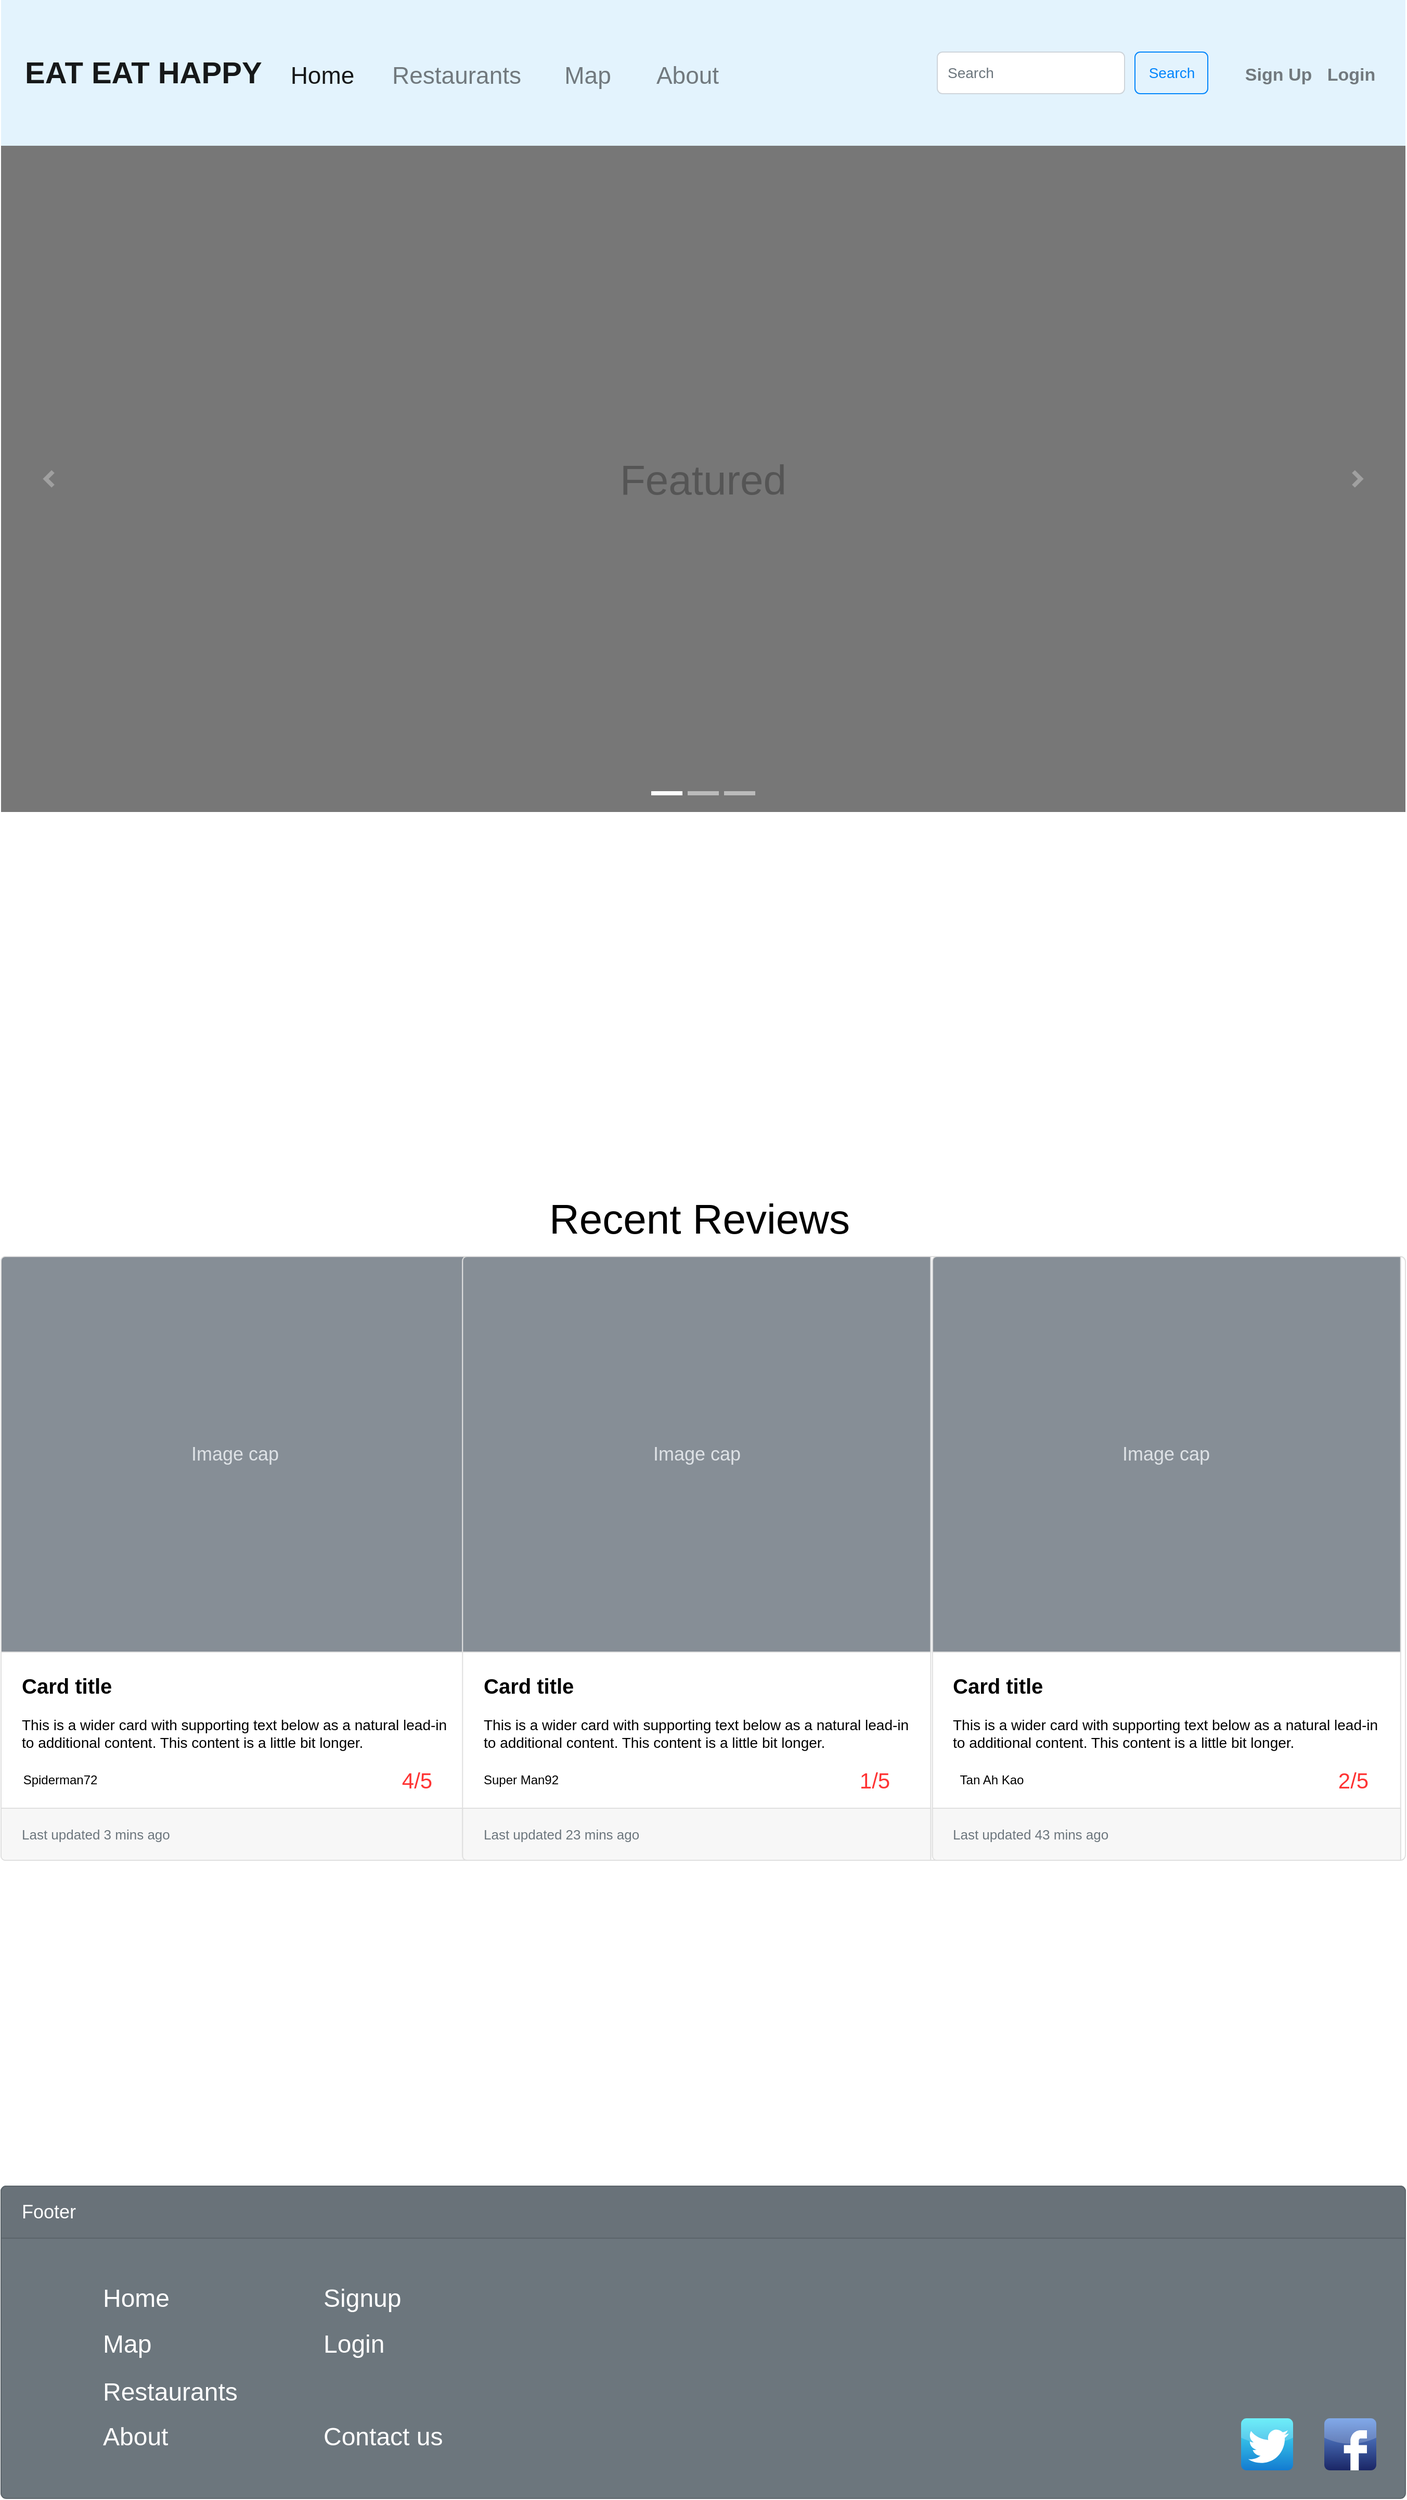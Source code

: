 <mxfile version="13.10.4" type="device"><diagram name="Page-1" id="c9db0220-8083-56f3-ca83-edcdcd058819"><mxGraphModel dx="1422" dy="794" grid="1" gridSize="20" guides="1" tooltips="1" connect="1" arrows="1" fold="1" page="1" pageScale="1.5" pageWidth="900" pageHeight="1600" background="#ffffff" math="0" shadow="0"><root><mxCell id="0" style=";html=1;"/><mxCell id="1" style=";html=1;" parent="0"/><mxCell id="85WpwkJEKQ2H6c67E8x_-10" value="Featured" style="html=1;shadow=0;dashed=0;strokeColor=none;strokeWidth=1;fillColor=#777777;fontColor=#555555;whiteSpace=wrap;align=center;verticalAlign=middle;fontStyle=0;fontSize=40;" parent="1" vertex="1"><mxGeometry y="140" width="1350" height="640" as="geometry"/></mxCell><mxCell id="85WpwkJEKQ2H6c67E8x_-11" value="" style="html=1;verticalLabelPosition=bottom;labelBackgroundColor=#ffffff;verticalAlign=top;shadow=0;dashed=0;strokeWidth=4;shape=mxgraph.ios7.misc.more;strokeColor=#a0a0a0;" parent="85WpwkJEKQ2H6c67E8x_-10" vertex="1"><mxGeometry x="1" y="0.5" width="7" height="14" relative="1" as="geometry"><mxPoint x="-50" y="-7" as="offset"/></mxGeometry></mxCell><mxCell id="85WpwkJEKQ2H6c67E8x_-12" value="" style="flipH=1;html=1;verticalLabelPosition=bottom;labelBackgroundColor=#ffffff;verticalAlign=top;shadow=0;dashed=0;strokeWidth=4;shape=mxgraph.ios7.misc.more;strokeColor=#a0a0a0;" parent="85WpwkJEKQ2H6c67E8x_-10" vertex="1"><mxGeometry y="0.5" width="7" height="14" relative="1" as="geometry"><mxPoint x="43" y="-7" as="offset"/></mxGeometry></mxCell><mxCell id="85WpwkJEKQ2H6c67E8x_-13" value="" style="html=1;shadow=0;strokeColor=none;fillColor=#ffffff;" parent="85WpwkJEKQ2H6c67E8x_-10" vertex="1"><mxGeometry x="0.5" y="1" width="30" height="4" relative="1" as="geometry"><mxPoint x="-50" y="-20" as="offset"/></mxGeometry></mxCell><mxCell id="85WpwkJEKQ2H6c67E8x_-14" value="" style="html=1;shadow=0;strokeColor=none;fillColor=#BBBBBB;" parent="85WpwkJEKQ2H6c67E8x_-10" vertex="1"><mxGeometry x="0.5" y="1" width="30" height="4" relative="1" as="geometry"><mxPoint x="-15" y="-20" as="offset"/></mxGeometry></mxCell><mxCell id="85WpwkJEKQ2H6c67E8x_-15" value="" style="html=1;shadow=0;strokeColor=none;fillColor=#BBBBBB;" parent="85WpwkJEKQ2H6c67E8x_-10" vertex="1"><mxGeometry x="0.5" y="1" width="30" height="4" relative="1" as="geometry"><mxPoint x="20" y="-20" as="offset"/></mxGeometry></mxCell><mxCell id="85WpwkJEKQ2H6c67E8x_-16" value="&lt;font style=&quot;font-size: 29px&quot;&gt;&lt;b&gt;&amp;nbsp;EAT EAT HAPPY&lt;/b&gt;&lt;/font&gt;" style="html=1;shadow=0;dashed=0;fillColor=#E3F3FD;strokeColor=none;fontSize=16;fontColor=#161819;align=left;spacing=15;" parent="1" vertex="1"><mxGeometry width="1350" height="140" as="geometry"/></mxCell><mxCell id="85WpwkJEKQ2H6c67E8x_-17" value="Home" style="fillColor=none;strokeColor=none;fontSize=23;fontColor=#161819;align=center;" parent="85WpwkJEKQ2H6c67E8x_-16" vertex="1"><mxGeometry width="70" height="40" relative="1" as="geometry"><mxPoint x="274" y="50" as="offset"/></mxGeometry></mxCell><mxCell id="85WpwkJEKQ2H6c67E8x_-18" value="Restaurants" style="fillColor=none;strokeColor=none;fontSize=23;fontColor=#71797E;align=center;" parent="85WpwkJEKQ2H6c67E8x_-16" vertex="1"><mxGeometry width="70" height="40" relative="1" as="geometry"><mxPoint x="403" y="50" as="offset"/></mxGeometry></mxCell><mxCell id="85WpwkJEKQ2H6c67E8x_-19" value="Map" style="fillColor=none;strokeColor=none;fontSize=23;fontColor=#71797E;align=center;spacingRight=0;" parent="85WpwkJEKQ2H6c67E8x_-16" vertex="1"><mxGeometry width="80" height="40" relative="1" as="geometry"><mxPoint x="524" y="50" as="offset"/></mxGeometry></mxCell><mxCell id="85WpwkJEKQ2H6c67E8x_-20" value="About" style="fillColor=none;strokeColor=none;fontSize=23;fontColor=#71797E;align=center;" parent="85WpwkJEKQ2H6c67E8x_-16" vertex="1"><mxGeometry width="80" height="40" relative="1" as="geometry"><mxPoint x="620" y="50" as="offset"/></mxGeometry></mxCell><mxCell id="85WpwkJEKQ2H6c67E8x_-21" value="Search" style="html=1;shadow=0;dashed=0;shape=mxgraph.bootstrap.rrect;rSize=5;fontSize=14;fontColor=#0085FC;strokeColor=#0085FC;fillColor=none;" parent="85WpwkJEKQ2H6c67E8x_-16" vertex="1"><mxGeometry x="1" width="70" height="40" relative="1" as="geometry"><mxPoint x="-260" y="50" as="offset"/></mxGeometry></mxCell><mxCell id="85WpwkJEKQ2H6c67E8x_-22" value="Search" style="html=1;shadow=0;dashed=0;shape=mxgraph.bootstrap.rrect;rSize=5;fontSize=14;fontColor=#6C767D;strokeColor=#CED4DA;fillColor=#ffffff;align=left;spacing=10;" parent="85WpwkJEKQ2H6c67E8x_-16" vertex="1"><mxGeometry x="1" width="180" height="40" relative="1" as="geometry"><mxPoint x="-450" y="50" as="offset"/></mxGeometry></mxCell><mxCell id="85WpwkJEKQ2H6c67E8x_-23" value="Sign Up" style="fillColor=none;strokeColor=none;fontSize=17;fontColor=#71797E;align=center;fontStyle=1" parent="85WpwkJEKQ2H6c67E8x_-16" vertex="1"><mxGeometry x="1193" y="23.333" width="70" height="93.333" as="geometry"/></mxCell><mxCell id="85WpwkJEKQ2H6c67E8x_-24" value="Login" style="fillColor=none;strokeColor=none;fontSize=17;fontColor=#71797E;align=center;fontStyle=1" parent="85WpwkJEKQ2H6c67E8x_-16" vertex="1"><mxGeometry x="1263" y="23.333" width="70" height="93.333" as="geometry"/></mxCell><mxCell id="85WpwkJEKQ2H6c67E8x_-35" value="&lt;font style=&quot;font-size: 40px&quot;&gt;Recent Reviews&lt;/font&gt;" style="strokeColor=none;fillColor=none;fontColor=#000000;perimeter=none;whiteSpace=wrap;resizeWidth=1;align=left;spacing=2;fontSize=14;verticalAlign=top;html=1;" parent="1" vertex="1"><mxGeometry x="525" y="1140" width="300" height="90" as="geometry"/></mxCell><mxCell id="85WpwkJEKQ2H6c67E8x_-36" value="" style="html=1;shadow=0;dashed=0;shape=mxgraph.bootstrap.rrect;rSize=5;strokeColor=#DFDFDF;html=1;whiteSpace=wrap;fillColor=#ffffff;fontSize=80;" parent="1" vertex="1"><mxGeometry y="1207" width="1350" height="580" as="geometry"/></mxCell><mxCell id="85WpwkJEKQ2H6c67E8x_-37" value="&lt;b&gt;&lt;font style=&quot;font-size: 20px&quot;&gt;&lt;br&gt;&lt;br&gt;&lt;br&gt;&lt;br&gt;&lt;br&gt;&lt;br&gt;&lt;br&gt;&lt;br&gt;&lt;br&gt;Card title&lt;/font&gt;&lt;/b&gt;&lt;br&gt;&lt;br&gt;This is a wider card with supporting text below as a natural lead-in to additional content. This content is a little bit longer." style="html=1;shadow=0;dashed=0;shape=mxgraph.bootstrap.leftButton;rSize=5;strokeColor=#DFDFDF;html=1;whiteSpace=wrap;fillColor=#ffffff;fontColor=#000000;verticalAlign=top;align=left;spacing=20;spacingBottom=0;fontSize=14;spacingTop=160;" parent="85WpwkJEKQ2H6c67E8x_-36" vertex="1"><mxGeometry width="450" height="580" relative="1" as="geometry"/></mxCell><mxCell id="85WpwkJEKQ2H6c67E8x_-38" value="Image cap" style="html=1;shadow=0;dashed=0;shape=mxgraph.basic.corner_round_rect;dx=2;perimeter=none;whiteSpace=wrap;fillColor=#868E96;strokeColor=#DFDFDF;fontColor=#DEE2E6;resizeWidth=1;fontSize=18;" parent="85WpwkJEKQ2H6c67E8x_-37" vertex="1"><mxGeometry width="450" height="380" relative="1" as="geometry"/></mxCell><mxCell id="85WpwkJEKQ2H6c67E8x_-39" value="Last updated 3 mins ago" style="html=1;shadow=0;dashed=0;shape=mxgraph.basic.corner_round_rect;dx=2;flipV=1;perimeter=none;whiteSpace=wrap;fillColor=#F7F7F7;strokeColor=#DFDFDF;fontColor=#6C767D;resizeWidth=1;fontSize=13;align=left;spacing=20;" parent="85WpwkJEKQ2H6c67E8x_-37" vertex="1"><mxGeometry y="1" width="450" height="50" relative="1" as="geometry"><mxPoint y="-50" as="offset"/></mxGeometry></mxCell><mxCell id="NoQw_5Tdcrx1FqYTHoKJ-1" value="4/5" style="text;html=1;strokeColor=none;fillColor=none;align=center;verticalAlign=middle;whiteSpace=wrap;rounded=0;fontSize=21;fontColor=#FF3333;" vertex="1" parent="85WpwkJEKQ2H6c67E8x_-37"><mxGeometry x="380" y="493" width="40" height="20" as="geometry"/></mxCell><mxCell id="NoQw_5Tdcrx1FqYTHoKJ-4" value="Spiderman72" style="text;html=1;strokeColor=none;fillColor=none;align=center;verticalAlign=middle;whiteSpace=wrap;rounded=0;" vertex="1" parent="85WpwkJEKQ2H6c67E8x_-37"><mxGeometry x="37" y="493" width="40" height="20" as="geometry"/></mxCell><mxCell id="85WpwkJEKQ2H6c67E8x_-46" value="&lt;b&gt;&lt;font style=&quot;font-size: 20px&quot;&gt;&lt;br&gt;&lt;br&gt;&lt;br&gt;&lt;br&gt;&lt;br&gt;&lt;br&gt;&lt;br&gt;&lt;br&gt;&lt;br&gt;Card title&lt;/font&gt;&lt;/b&gt;&lt;br&gt;&lt;br&gt;This is a wider card with supporting text below as a natural lead-in to additional content. This content is a little bit longer." style="html=1;shadow=0;dashed=0;shape=mxgraph.bootstrap.leftButton;rSize=5;strokeColor=#DFDFDF;html=1;whiteSpace=wrap;fillColor=#ffffff;fontColor=#000000;verticalAlign=top;align=left;spacing=20;spacingBottom=0;fontSize=14;spacingTop=160;" parent="85WpwkJEKQ2H6c67E8x_-36" vertex="1"><mxGeometry x="443.643" y="-2.274e-13" width="450" height="580" as="geometry"/></mxCell><mxCell id="85WpwkJEKQ2H6c67E8x_-47" value="Image cap" style="html=1;shadow=0;dashed=0;shape=mxgraph.basic.corner_round_rect;dx=2;perimeter=none;whiteSpace=wrap;fillColor=#868E96;strokeColor=#DFDFDF;fontColor=#DEE2E6;resizeWidth=1;fontSize=18;" parent="85WpwkJEKQ2H6c67E8x_-46" vertex="1"><mxGeometry width="450" height="380" relative="1" as="geometry"/></mxCell><mxCell id="85WpwkJEKQ2H6c67E8x_-48" value="Last updated 23 mins ago" style="html=1;shadow=0;dashed=0;shape=mxgraph.basic.corner_round_rect;dx=2;flipV=1;perimeter=none;whiteSpace=wrap;fillColor=#F7F7F7;strokeColor=#DFDFDF;fontColor=#6C767D;resizeWidth=1;fontSize=13;align=left;spacing=20;" parent="85WpwkJEKQ2H6c67E8x_-46" vertex="1"><mxGeometry y="1" width="450" height="50" relative="1" as="geometry"><mxPoint y="-50" as="offset"/></mxGeometry></mxCell><mxCell id="NoQw_5Tdcrx1FqYTHoKJ-2" value="1/5" style="text;html=1;strokeColor=none;fillColor=none;align=center;verticalAlign=middle;whiteSpace=wrap;rounded=0;fontSize=21;fontColor=#FF3333;" vertex="1" parent="85WpwkJEKQ2H6c67E8x_-46"><mxGeometry x="376.357" y="493.0" width="40" height="20" as="geometry"/></mxCell><mxCell id="NoQw_5Tdcrx1FqYTHoKJ-5" value="Super Man92" style="text;html=1;strokeColor=none;fillColor=none;align=center;verticalAlign=middle;whiteSpace=wrap;rounded=0;" vertex="1" parent="85WpwkJEKQ2H6c67E8x_-46"><mxGeometry x="14.36" y="493" width="83.64" height="20" as="geometry"/></mxCell><mxCell id="85WpwkJEKQ2H6c67E8x_-52" value="&lt;b&gt;&lt;font style=&quot;font-size: 20px&quot;&gt;&lt;br&gt;&lt;br&gt;&lt;br&gt;&lt;br&gt;&lt;br&gt;&lt;br&gt;&lt;br&gt;&lt;br&gt;&lt;br&gt;Card title&lt;/font&gt;&lt;/b&gt;&lt;br&gt;&lt;br&gt;This is a wider card with supporting text below as a natural lead-in to additional content. This content is a little bit longer." style="html=1;shadow=0;dashed=0;shape=mxgraph.bootstrap.leftButton;rSize=5;strokeColor=#DFDFDF;html=1;whiteSpace=wrap;fillColor=#ffffff;fontColor=#000000;verticalAlign=top;align=left;spacing=20;spacingBottom=0;fontSize=14;spacingTop=160;" parent="85WpwkJEKQ2H6c67E8x_-36" vertex="1"><mxGeometry x="895.391" y="-2.274e-13" width="450" height="580" as="geometry"/></mxCell><mxCell id="85WpwkJEKQ2H6c67E8x_-53" value="Image cap" style="html=1;shadow=0;dashed=0;shape=mxgraph.basic.corner_round_rect;dx=2;perimeter=none;whiteSpace=wrap;fillColor=#868E96;strokeColor=#DFDFDF;fontColor=#DEE2E6;resizeWidth=1;fontSize=18;" parent="85WpwkJEKQ2H6c67E8x_-52" vertex="1"><mxGeometry width="450" height="380" relative="1" as="geometry"/></mxCell><mxCell id="85WpwkJEKQ2H6c67E8x_-54" value="Last updated 43 mins ago" style="html=1;shadow=0;dashed=0;shape=mxgraph.basic.corner_round_rect;dx=2;flipV=1;perimeter=none;whiteSpace=wrap;fillColor=#F7F7F7;strokeColor=#DFDFDF;fontColor=#6C767D;resizeWidth=1;fontSize=13;align=left;spacing=20;" parent="85WpwkJEKQ2H6c67E8x_-52" vertex="1"><mxGeometry y="1" width="450" height="50" relative="1" as="geometry"><mxPoint y="-50" as="offset"/></mxGeometry></mxCell><mxCell id="NoQw_5Tdcrx1FqYTHoKJ-3" value="2/5" style="text;html=1;strokeColor=none;fillColor=none;align=center;verticalAlign=middle;whiteSpace=wrap;rounded=0;fontSize=21;fontColor=#FF3333;" vertex="1" parent="85WpwkJEKQ2H6c67E8x_-52"><mxGeometry x="384.609" y="493.0" width="40" height="20" as="geometry"/></mxCell><mxCell id="NoQw_5Tdcrx1FqYTHoKJ-6" value="Tan Ah Kao" style="text;html=1;strokeColor=none;fillColor=none;align=center;verticalAlign=middle;whiteSpace=wrap;rounded=0;" vertex="1" parent="85WpwkJEKQ2H6c67E8x_-52"><mxGeometry x="19.61" y="493" width="75.39" height="20" as="geometry"/></mxCell><mxCell id="85WpwkJEKQ2H6c67E8x_-55" value="" style="html=1;shadow=0;dashed=0;shape=mxgraph.bootstrap.rrect;rSize=5;strokeColor=#5B646A;html=1;whiteSpace=wrap;fillColor=#6C767D;fontColor=#ffffff;verticalAlign=bottom;align=left;spacing=20;spacingBottom=0;fontSize=14;" parent="1" vertex="1"><mxGeometry y="2100" width="1350" height="300" as="geometry"/></mxCell><mxCell id="85WpwkJEKQ2H6c67E8x_-56" value="Footer" style="html=1;shadow=0;dashed=0;shape=mxgraph.bootstrap.topButton;rSize=5;perimeter=none;whiteSpace=wrap;fillColor=#697279;strokeColor=#5B646A;fontColor=#ffffff;resizeWidth=1;fontSize=18;align=left;spacing=20;" parent="85WpwkJEKQ2H6c67E8x_-55" vertex="1"><mxGeometry width="1350" height="50" relative="1" as="geometry"/></mxCell><mxCell id="85WpwkJEKQ2H6c67E8x_-61" value="Home" style="fillColor=none;strokeColor=none;fontSize=24;align=left;spacing=10;fontColor=#FFFFFF;" parent="85WpwkJEKQ2H6c67E8x_-55" vertex="1"><mxGeometry x="88" y="90" width="80" height="30" as="geometry"/></mxCell><mxCell id="85WpwkJEKQ2H6c67E8x_-70" value="Map" style="fillColor=none;strokeColor=none;fontSize=24;align=left;spacing=10;fontColor=#FFFFFF;" parent="85WpwkJEKQ2H6c67E8x_-55" vertex="1"><mxGeometry x="88" y="134" width="80" height="30" as="geometry"/></mxCell><mxCell id="85WpwkJEKQ2H6c67E8x_-71" value="Restaurants" style="fillColor=none;strokeColor=none;fontSize=24;align=left;spacing=10;fontColor=#FFFFFF;" parent="85WpwkJEKQ2H6c67E8x_-55" vertex="1"><mxGeometry x="88" y="180" width="80" height="30" as="geometry"/></mxCell><mxCell id="85WpwkJEKQ2H6c67E8x_-72" value="About" style="fillColor=none;strokeColor=none;fontSize=24;align=left;spacing=10;fontColor=#FFFFFF;" parent="85WpwkJEKQ2H6c67E8x_-55" vertex="1"><mxGeometry x="88" y="223" width="80" height="30" as="geometry"/></mxCell><mxCell id="85WpwkJEKQ2H6c67E8x_-73" value="" style="dashed=0;outlineConnect=0;html=1;align=center;labelPosition=center;verticalLabelPosition=bottom;verticalAlign=top;shape=mxgraph.webicons.twitter;fillColor=#49EAF7;gradientColor=#137BD0;fontSize=24;fontColor=#FFFFFF;" parent="85WpwkJEKQ2H6c67E8x_-55" vertex="1"><mxGeometry x="1192" y="223" width="50" height="50" as="geometry"/></mxCell><mxCell id="85WpwkJEKQ2H6c67E8x_-74" value="" style="dashed=0;outlineConnect=0;html=1;align=center;labelPosition=center;verticalLabelPosition=bottom;verticalAlign=top;shape=mxgraph.webicons.facebook;fillColor=#6294E4;gradientColor=#1A2665;fontSize=24;fontColor=#FFFFFF;" parent="85WpwkJEKQ2H6c67E8x_-55" vertex="1"><mxGeometry x="1272" y="223" width="50" height="50" as="geometry"/></mxCell><mxCell id="85WpwkJEKQ2H6c67E8x_-75" value="Signup" style="fillColor=none;strokeColor=none;fontSize=24;align=left;spacing=10;fontColor=#FFFFFF;" parent="85WpwkJEKQ2H6c67E8x_-55" vertex="1"><mxGeometry x="300" y="90" width="80" height="30" as="geometry"/></mxCell><mxCell id="85WpwkJEKQ2H6c67E8x_-76" value="Login" style="fillColor=none;strokeColor=none;fontSize=24;align=left;spacing=10;fontColor=#FFFFFF;" parent="85WpwkJEKQ2H6c67E8x_-55" vertex="1"><mxGeometry x="300" y="134" width="80" height="30" as="geometry"/></mxCell><mxCell id="85WpwkJEKQ2H6c67E8x_-78" value="Contact us" style="fillColor=none;strokeColor=none;fontSize=24;align=left;spacing=10;fontColor=#FFFFFF;" parent="85WpwkJEKQ2H6c67E8x_-55" vertex="1"><mxGeometry x="300" y="223" width="80" height="30" as="geometry"/></mxCell></root></mxGraphModel></diagram></mxfile>